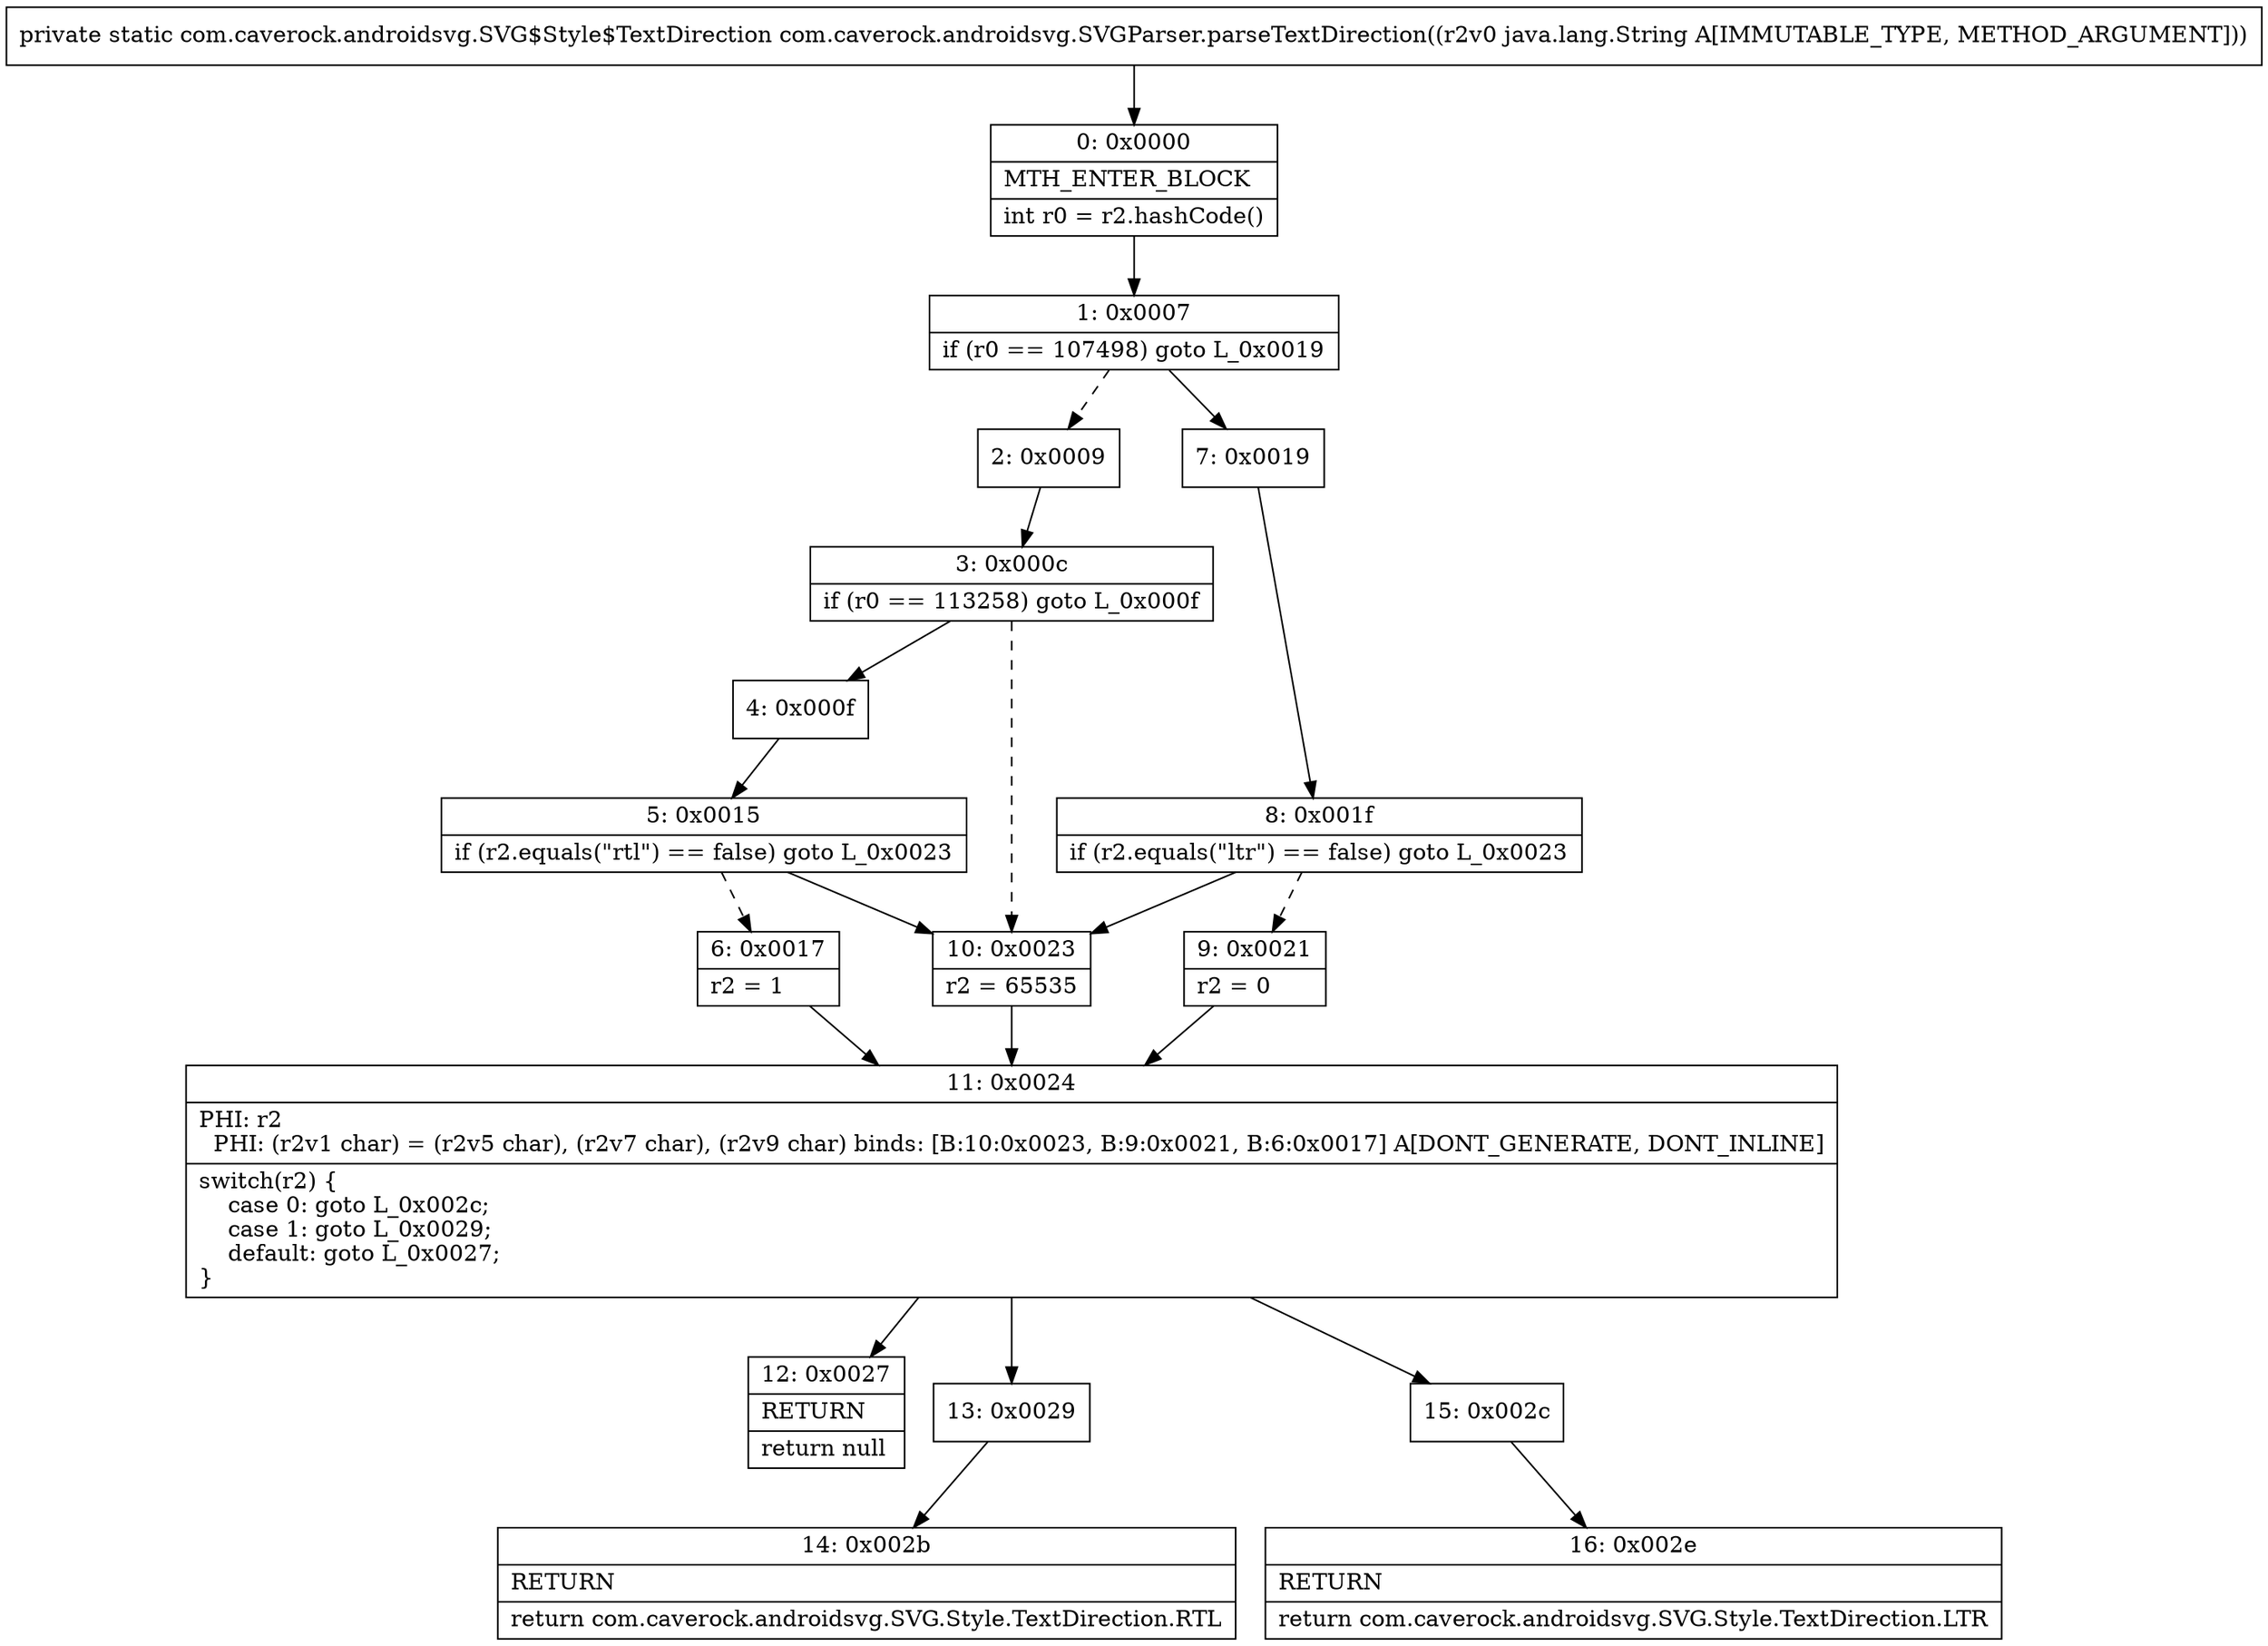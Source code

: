 digraph "CFG forcom.caverock.androidsvg.SVGParser.parseTextDirection(Ljava\/lang\/String;)Lcom\/caverock\/androidsvg\/SVG$Style$TextDirection;" {
Node_0 [shape=record,label="{0\:\ 0x0000|MTH_ENTER_BLOCK\l|int r0 = r2.hashCode()\l}"];
Node_1 [shape=record,label="{1\:\ 0x0007|if (r0 == 107498) goto L_0x0019\l}"];
Node_2 [shape=record,label="{2\:\ 0x0009}"];
Node_3 [shape=record,label="{3\:\ 0x000c|if (r0 == 113258) goto L_0x000f\l}"];
Node_4 [shape=record,label="{4\:\ 0x000f}"];
Node_5 [shape=record,label="{5\:\ 0x0015|if (r2.equals(\"rtl\") == false) goto L_0x0023\l}"];
Node_6 [shape=record,label="{6\:\ 0x0017|r2 = 1\l}"];
Node_7 [shape=record,label="{7\:\ 0x0019}"];
Node_8 [shape=record,label="{8\:\ 0x001f|if (r2.equals(\"ltr\") == false) goto L_0x0023\l}"];
Node_9 [shape=record,label="{9\:\ 0x0021|r2 = 0\l}"];
Node_10 [shape=record,label="{10\:\ 0x0023|r2 = 65535\l}"];
Node_11 [shape=record,label="{11\:\ 0x0024|PHI: r2 \l  PHI: (r2v1 char) = (r2v5 char), (r2v7 char), (r2v9 char) binds: [B:10:0x0023, B:9:0x0021, B:6:0x0017] A[DONT_GENERATE, DONT_INLINE]\l|switch(r2) \{\l    case 0: goto L_0x002c;\l    case 1: goto L_0x0029;\l    default: goto L_0x0027;\l\}\l}"];
Node_12 [shape=record,label="{12\:\ 0x0027|RETURN\l|return null\l}"];
Node_13 [shape=record,label="{13\:\ 0x0029}"];
Node_14 [shape=record,label="{14\:\ 0x002b|RETURN\l|return com.caverock.androidsvg.SVG.Style.TextDirection.RTL\l}"];
Node_15 [shape=record,label="{15\:\ 0x002c}"];
Node_16 [shape=record,label="{16\:\ 0x002e|RETURN\l|return com.caverock.androidsvg.SVG.Style.TextDirection.LTR\l}"];
MethodNode[shape=record,label="{private static com.caverock.androidsvg.SVG$Style$TextDirection com.caverock.androidsvg.SVGParser.parseTextDirection((r2v0 java.lang.String A[IMMUTABLE_TYPE, METHOD_ARGUMENT])) }"];
MethodNode -> Node_0;
Node_0 -> Node_1;
Node_1 -> Node_2[style=dashed];
Node_1 -> Node_7;
Node_2 -> Node_3;
Node_3 -> Node_4;
Node_3 -> Node_10[style=dashed];
Node_4 -> Node_5;
Node_5 -> Node_6[style=dashed];
Node_5 -> Node_10;
Node_6 -> Node_11;
Node_7 -> Node_8;
Node_8 -> Node_9[style=dashed];
Node_8 -> Node_10;
Node_9 -> Node_11;
Node_10 -> Node_11;
Node_11 -> Node_12;
Node_11 -> Node_13;
Node_11 -> Node_15;
Node_13 -> Node_14;
Node_15 -> Node_16;
}

